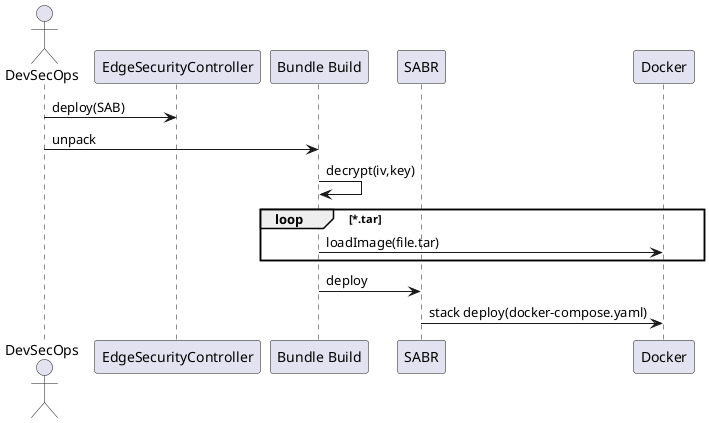 @startuml

actor DevSecOps as DSO
participant EdgeSecurityController as ESC
participant "Bundle Build" as SAB
participant SABR
participant Docker

DSO -> ESC : deploy(SAB)
DSO -> SAB : unpack
SAB -> SAB : decrypt(iv,key)
loop *.tar
SAB -> Docker : loadImage(file.tar)
end repeat
SAB -> SABR : deploy
SABR -> Docker : stack deploy(docker-compose.yaml)
@enduml
